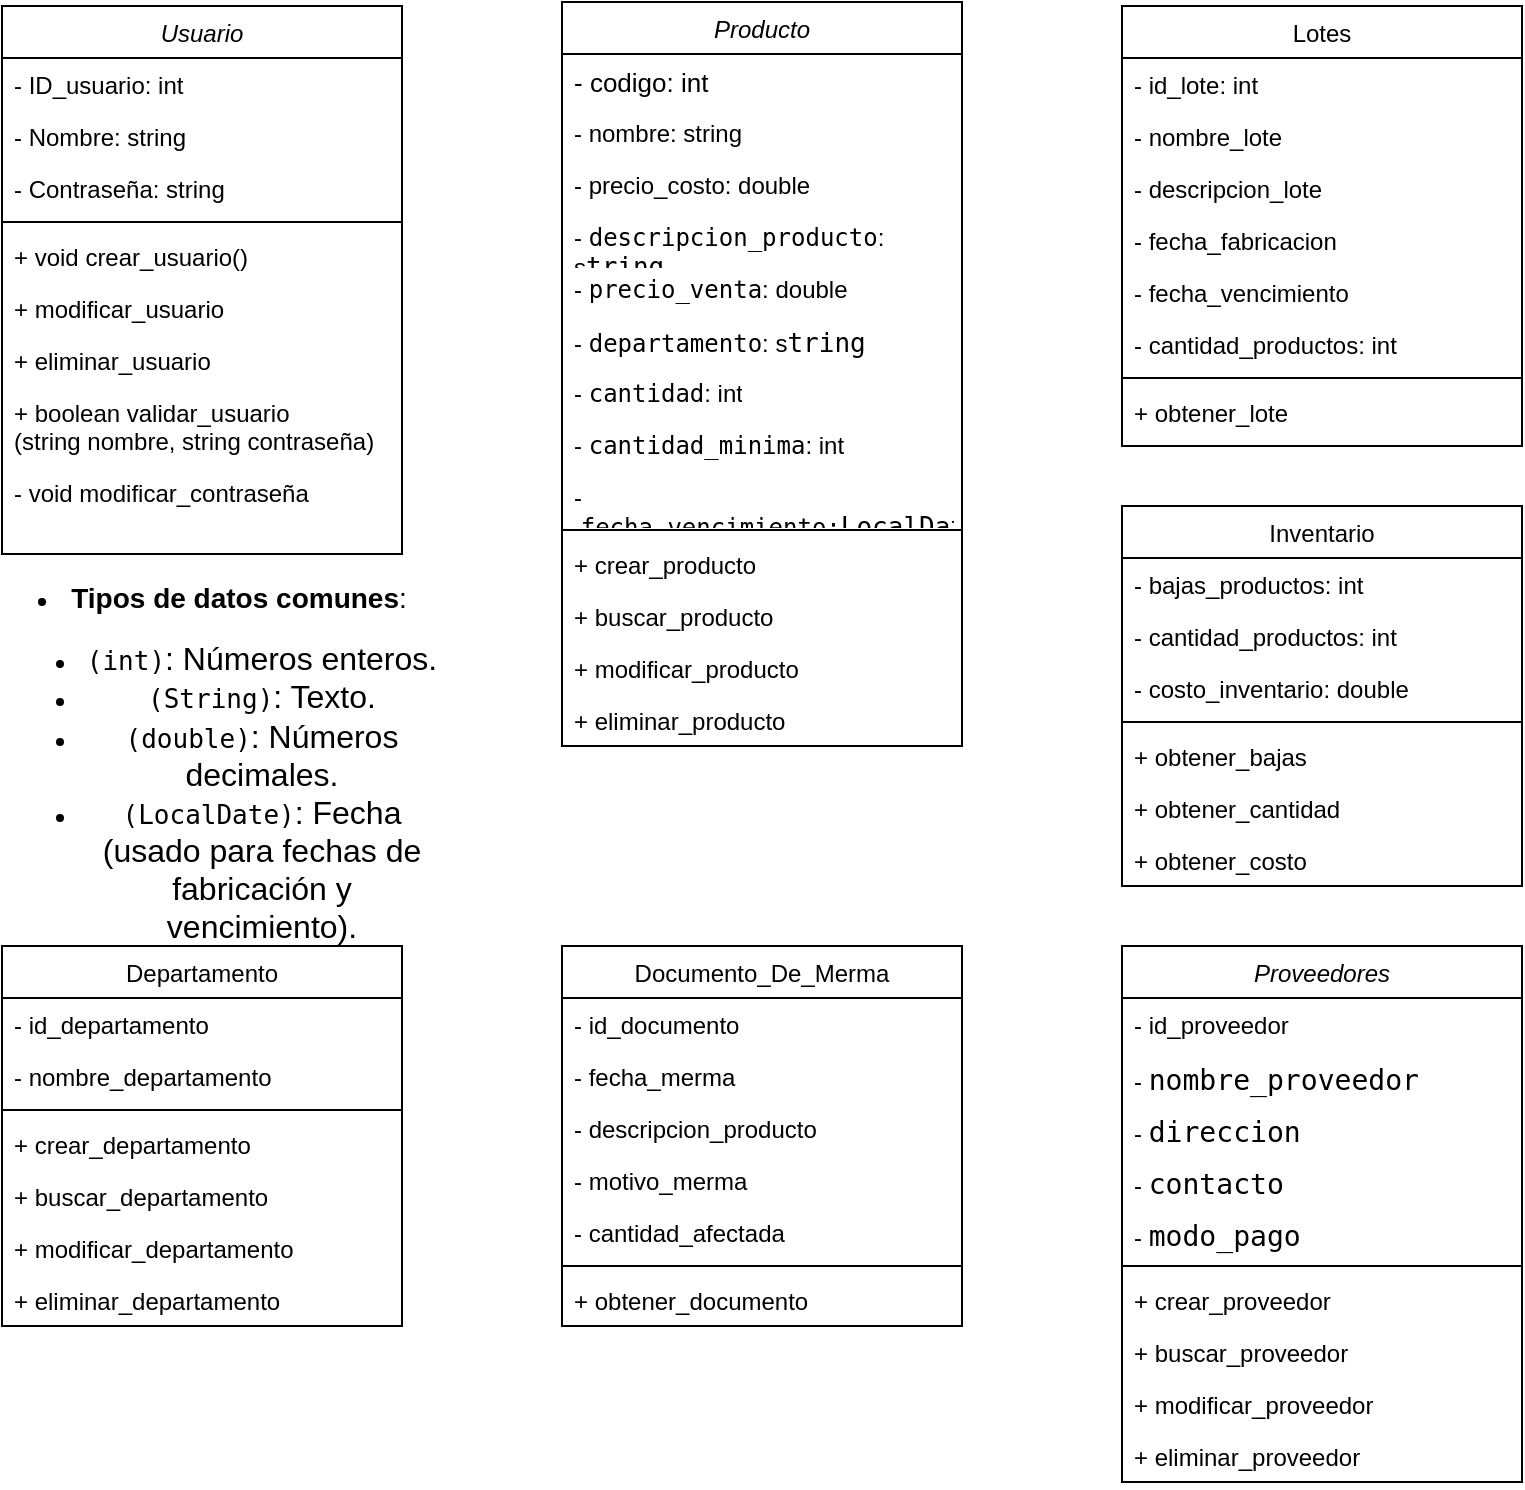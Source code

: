 <mxfile version="24.7.16">
  <diagram id="C5RBs43oDa-KdzZeNtuy" name="Page-1">
    <mxGraphModel dx="756" dy="388" grid="1" gridSize="10" guides="1" tooltips="1" connect="1" arrows="1" fold="1" page="1" pageScale="1" pageWidth="827" pageHeight="1169" math="0" shadow="0">
      <root>
        <mxCell id="WIyWlLk6GJQsqaUBKTNV-0" />
        <mxCell id="WIyWlLk6GJQsqaUBKTNV-1" parent="WIyWlLk6GJQsqaUBKTNV-0" />
        <mxCell id="zkfFHV4jXpPFQw0GAbJ--0" value="Usuario" style="swimlane;fontStyle=2;align=center;verticalAlign=top;childLayout=stackLayout;horizontal=1;startSize=26;horizontalStack=0;resizeParent=1;resizeLast=0;collapsible=1;marginBottom=0;rounded=0;shadow=0;strokeWidth=1;" parent="WIyWlLk6GJQsqaUBKTNV-1" vertex="1">
          <mxGeometry x="40" y="40" width="200" height="274" as="geometry">
            <mxRectangle x="230" y="140" width="160" height="26" as="alternateBounds" />
          </mxGeometry>
        </mxCell>
        <mxCell id="zkfFHV4jXpPFQw0GAbJ--1" value="- ID_usuario: int" style="text;align=left;verticalAlign=top;spacingLeft=4;spacingRight=4;overflow=hidden;rotatable=0;points=[[0,0.5],[1,0.5]];portConstraint=eastwest;" parent="zkfFHV4jXpPFQw0GAbJ--0" vertex="1">
          <mxGeometry y="26" width="200" height="26" as="geometry" />
        </mxCell>
        <mxCell id="zkfFHV4jXpPFQw0GAbJ--2" value="- Nombre: string" style="text;align=left;verticalAlign=top;spacingLeft=4;spacingRight=4;overflow=hidden;rotatable=0;points=[[0,0.5],[1,0.5]];portConstraint=eastwest;rounded=0;shadow=0;html=0;" parent="zkfFHV4jXpPFQw0GAbJ--0" vertex="1">
          <mxGeometry y="52" width="200" height="26" as="geometry" />
        </mxCell>
        <mxCell id="zkfFHV4jXpPFQw0GAbJ--3" value="- Contraseña: string" style="text;align=left;verticalAlign=top;spacingLeft=4;spacingRight=4;overflow=hidden;rotatable=0;points=[[0,0.5],[1,0.5]];portConstraint=eastwest;rounded=0;shadow=0;html=0;" parent="zkfFHV4jXpPFQw0GAbJ--0" vertex="1">
          <mxGeometry y="78" width="200" height="26" as="geometry" />
        </mxCell>
        <mxCell id="zkfFHV4jXpPFQw0GAbJ--4" value="" style="line;html=1;strokeWidth=1;align=left;verticalAlign=middle;spacingTop=-1;spacingLeft=3;spacingRight=3;rotatable=0;labelPosition=right;points=[];portConstraint=eastwest;" parent="zkfFHV4jXpPFQw0GAbJ--0" vertex="1">
          <mxGeometry y="104" width="200" height="8" as="geometry" />
        </mxCell>
        <mxCell id="AEPmpZOli4dW2N7cKXhk-19" value="+ void crear_usuario()" style="text;align=left;verticalAlign=top;spacingLeft=4;spacingRight=4;overflow=hidden;rotatable=0;points=[[0,0.5],[1,0.5]];portConstraint=eastwest;" parent="zkfFHV4jXpPFQw0GAbJ--0" vertex="1">
          <mxGeometry y="112" width="200" height="26" as="geometry" />
        </mxCell>
        <mxCell id="AEPmpZOli4dW2N7cKXhk-21" value="+ modificar_usuario" style="text;align=left;verticalAlign=top;spacingLeft=4;spacingRight=4;overflow=hidden;rotatable=0;points=[[0,0.5],[1,0.5]];portConstraint=eastwest;" parent="zkfFHV4jXpPFQw0GAbJ--0" vertex="1">
          <mxGeometry y="138" width="200" height="26" as="geometry" />
        </mxCell>
        <mxCell id="AEPmpZOli4dW2N7cKXhk-24" value="+ eliminar_usuario" style="text;align=left;verticalAlign=top;spacingLeft=4;spacingRight=4;overflow=hidden;rotatable=0;points=[[0,0.5],[1,0.5]];portConstraint=eastwest;" parent="zkfFHV4jXpPFQw0GAbJ--0" vertex="1">
          <mxGeometry y="164" width="200" height="26" as="geometry" />
        </mxCell>
        <mxCell id="AEPmpZOli4dW2N7cKXhk-25" value="+ boolean validar_usuario &#xa;(string nombre, string contraseña)" style="text;align=left;verticalAlign=top;spacingLeft=4;spacingRight=4;overflow=hidden;rotatable=0;points=[[0,0.5],[1,0.5]];portConstraint=eastwest;" parent="zkfFHV4jXpPFQw0GAbJ--0" vertex="1">
          <mxGeometry y="190" width="200" height="40" as="geometry" />
        </mxCell>
        <mxCell id="AEPmpZOli4dW2N7cKXhk-23" value="- void modificar_contraseña" style="text;align=left;verticalAlign=top;spacingLeft=4;spacingRight=4;overflow=hidden;rotatable=0;points=[[0,0.5],[1,0.5]];portConstraint=eastwest;" parent="zkfFHV4jXpPFQw0GAbJ--0" vertex="1">
          <mxGeometry y="230" width="200" height="30" as="geometry" />
        </mxCell>
        <mxCell id="zkfFHV4jXpPFQw0GAbJ--6" value="Documento_De_Merma" style="swimlane;fontStyle=0;align=center;verticalAlign=top;childLayout=stackLayout;horizontal=1;startSize=26;horizontalStack=0;resizeParent=1;resizeLast=0;collapsible=1;marginBottom=0;rounded=0;shadow=0;strokeWidth=1;" parent="WIyWlLk6GJQsqaUBKTNV-1" vertex="1">
          <mxGeometry x="320" y="510" width="200" height="190" as="geometry">
            <mxRectangle x="130" y="380" width="160" height="26" as="alternateBounds" />
          </mxGeometry>
        </mxCell>
        <mxCell id="zkfFHV4jXpPFQw0GAbJ--7" value="- id_documento" style="text;align=left;verticalAlign=top;spacingLeft=4;spacingRight=4;overflow=hidden;rotatable=0;points=[[0,0.5],[1,0.5]];portConstraint=eastwest;" parent="zkfFHV4jXpPFQw0GAbJ--6" vertex="1">
          <mxGeometry y="26" width="200" height="26" as="geometry" />
        </mxCell>
        <mxCell id="PkGunIE6QeiL3xr68-80-14" value="- fecha_merma" style="text;align=left;verticalAlign=top;spacingLeft=4;spacingRight=4;overflow=hidden;rotatable=0;points=[[0,0.5],[1,0.5]];portConstraint=eastwest;" vertex="1" parent="zkfFHV4jXpPFQw0GAbJ--6">
          <mxGeometry y="52" width="200" height="26" as="geometry" />
        </mxCell>
        <mxCell id="PkGunIE6QeiL3xr68-80-15" value="- descripcion_producto" style="text;align=left;verticalAlign=top;spacingLeft=4;spacingRight=4;overflow=hidden;rotatable=0;points=[[0,0.5],[1,0.5]];portConstraint=eastwest;" vertex="1" parent="zkfFHV4jXpPFQw0GAbJ--6">
          <mxGeometry y="78" width="200" height="26" as="geometry" />
        </mxCell>
        <mxCell id="PkGunIE6QeiL3xr68-80-16" value="- motivo_merma" style="text;align=left;verticalAlign=top;spacingLeft=4;spacingRight=4;overflow=hidden;rotatable=0;points=[[0,0.5],[1,0.5]];portConstraint=eastwest;" vertex="1" parent="zkfFHV4jXpPFQw0GAbJ--6">
          <mxGeometry y="104" width="200" height="26" as="geometry" />
        </mxCell>
        <mxCell id="PkGunIE6QeiL3xr68-80-13" value="- cantidad_afectada" style="text;align=left;verticalAlign=top;spacingLeft=4;spacingRight=4;overflow=hidden;rotatable=0;points=[[0,0.5],[1,0.5]];portConstraint=eastwest;" vertex="1" parent="zkfFHV4jXpPFQw0GAbJ--6">
          <mxGeometry y="130" width="200" height="26" as="geometry" />
        </mxCell>
        <mxCell id="zkfFHV4jXpPFQw0GAbJ--9" value="" style="line;html=1;strokeWidth=1;align=left;verticalAlign=middle;spacingTop=-1;spacingLeft=3;spacingRight=3;rotatable=0;labelPosition=right;points=[];portConstraint=eastwest;" parent="zkfFHV4jXpPFQw0GAbJ--6" vertex="1">
          <mxGeometry y="156" width="200" height="8" as="geometry" />
        </mxCell>
        <mxCell id="zkfFHV4jXpPFQw0GAbJ--10" value="+ obtener_documento" style="text;align=left;verticalAlign=top;spacingLeft=4;spacingRight=4;overflow=hidden;rotatable=0;points=[[0,0.5],[1,0.5]];portConstraint=eastwest;fontStyle=0" parent="zkfFHV4jXpPFQw0GAbJ--6" vertex="1">
          <mxGeometry y="164" width="200" height="26" as="geometry" />
        </mxCell>
        <mxCell id="AEPmpZOli4dW2N7cKXhk-31" value="Inventario" style="swimlane;fontStyle=0;align=center;verticalAlign=top;childLayout=stackLayout;horizontal=1;startSize=26;horizontalStack=0;resizeParent=1;resizeLast=0;collapsible=1;marginBottom=0;rounded=0;shadow=0;strokeWidth=1;" parent="WIyWlLk6GJQsqaUBKTNV-1" vertex="1">
          <mxGeometry x="600" y="290" width="200" height="190" as="geometry">
            <mxRectangle x="130" y="380" width="160" height="26" as="alternateBounds" />
          </mxGeometry>
        </mxCell>
        <mxCell id="AEPmpZOli4dW2N7cKXhk-32" value="- bajas_productos: int" style="text;align=left;verticalAlign=top;spacingLeft=4;spacingRight=4;overflow=hidden;rotatable=0;points=[[0,0.5],[1,0.5]];portConstraint=eastwest;" parent="AEPmpZOli4dW2N7cKXhk-31" vertex="1">
          <mxGeometry y="26" width="200" height="26" as="geometry" />
        </mxCell>
        <mxCell id="PkGunIE6QeiL3xr68-80-6" value="- cantidad_productos: int" style="text;align=left;verticalAlign=top;spacingLeft=4;spacingRight=4;overflow=hidden;rotatable=0;points=[[0,0.5],[1,0.5]];portConstraint=eastwest;" vertex="1" parent="AEPmpZOli4dW2N7cKXhk-31">
          <mxGeometry y="52" width="200" height="26" as="geometry" />
        </mxCell>
        <mxCell id="PkGunIE6QeiL3xr68-80-5" value="- costo_inventario: double" style="text;align=left;verticalAlign=top;spacingLeft=4;spacingRight=4;overflow=hidden;rotatable=0;points=[[0,0.5],[1,0.5]];portConstraint=eastwest;" vertex="1" parent="AEPmpZOli4dW2N7cKXhk-31">
          <mxGeometry y="78" width="200" height="26" as="geometry" />
        </mxCell>
        <mxCell id="AEPmpZOli4dW2N7cKXhk-33" value="" style="line;html=1;strokeWidth=1;align=left;verticalAlign=middle;spacingTop=-1;spacingLeft=3;spacingRight=3;rotatable=0;labelPosition=right;points=[];portConstraint=eastwest;" parent="AEPmpZOli4dW2N7cKXhk-31" vertex="1">
          <mxGeometry y="104" width="200" height="8" as="geometry" />
        </mxCell>
        <mxCell id="AEPmpZOli4dW2N7cKXhk-34" value="+ obtener_bajas" style="text;align=left;verticalAlign=top;spacingLeft=4;spacingRight=4;overflow=hidden;rotatable=0;points=[[0,0.5],[1,0.5]];portConstraint=eastwest;fontStyle=0" parent="AEPmpZOli4dW2N7cKXhk-31" vertex="1">
          <mxGeometry y="112" width="200" height="26" as="geometry" />
        </mxCell>
        <mxCell id="AEPmpZOli4dW2N7cKXhk-35" value="+ obtener_cantidad" style="text;align=left;verticalAlign=top;spacingLeft=4;spacingRight=4;overflow=hidden;rotatable=0;points=[[0,0.5],[1,0.5]];portConstraint=eastwest;" parent="AEPmpZOli4dW2N7cKXhk-31" vertex="1">
          <mxGeometry y="138" width="200" height="26" as="geometry" />
        </mxCell>
        <mxCell id="AEPmpZOli4dW2N7cKXhk-37" value="+ obtener_costo" style="text;align=left;verticalAlign=top;spacingLeft=4;spacingRight=4;overflow=hidden;rotatable=0;points=[[0,0.5],[1,0.5]];portConstraint=eastwest;" parent="AEPmpZOli4dW2N7cKXhk-31" vertex="1">
          <mxGeometry y="164" width="200" height="26" as="geometry" />
        </mxCell>
        <mxCell id="AEPmpZOli4dW2N7cKXhk-61" value="Proveedores" style="swimlane;fontStyle=2;align=center;verticalAlign=top;childLayout=stackLayout;horizontal=1;startSize=26;horizontalStack=0;resizeParent=1;resizeLast=0;collapsible=1;marginBottom=0;rounded=0;shadow=0;strokeWidth=1;" parent="WIyWlLk6GJQsqaUBKTNV-1" vertex="1">
          <mxGeometry x="600" y="510" width="200" height="268" as="geometry">
            <mxRectangle x="230" y="140" width="160" height="26" as="alternateBounds" />
          </mxGeometry>
        </mxCell>
        <mxCell id="AEPmpZOli4dW2N7cKXhk-62" value="- id_proveedor" style="text;align=left;verticalAlign=top;spacingLeft=4;spacingRight=4;overflow=hidden;rotatable=0;points=[[0,0.5],[1,0.5]];portConstraint=eastwest;" parent="AEPmpZOli4dW2N7cKXhk-61" vertex="1">
          <mxGeometry y="26" width="200" height="26" as="geometry" />
        </mxCell>
        <mxCell id="AEPmpZOli4dW2N7cKXhk-66" value="&lt;span style=&quot;text-wrap-mode: nowrap;&quot;&gt;-&amp;nbsp;&lt;/span&gt;&lt;span style=&quot;font-family: monospace; font-size: 14.04px; text-align: center;&quot;&gt;nombre_proveedor&lt;/span&gt;" style="text;strokeColor=none;fillColor=none;align=left;verticalAlign=top;spacingLeft=4;spacingRight=4;overflow=hidden;rotatable=0;points=[[0,0.5],[1,0.5]];portConstraint=eastwest;whiteSpace=wrap;html=1;" parent="AEPmpZOli4dW2N7cKXhk-61" vertex="1">
          <mxGeometry y="52" width="200" height="26" as="geometry" />
        </mxCell>
        <mxCell id="AEPmpZOli4dW2N7cKXhk-65" value="&lt;span style=&quot;text-wrap-mode: nowrap;&quot;&gt;-&amp;nbsp;&lt;/span&gt;&lt;span style=&quot;font-family: monospace; font-size: 14.04px; text-align: center;&quot;&gt;direccion&lt;/span&gt;" style="text;strokeColor=none;fillColor=none;align=left;verticalAlign=top;spacingLeft=4;spacingRight=4;overflow=hidden;rotatable=0;points=[[0,0.5],[1,0.5]];portConstraint=eastwest;whiteSpace=wrap;html=1;" parent="AEPmpZOli4dW2N7cKXhk-61" vertex="1">
          <mxGeometry y="78" width="200" height="26" as="geometry" />
        </mxCell>
        <mxCell id="AEPmpZOli4dW2N7cKXhk-99" value="&lt;span style=&quot;text-wrap-mode: nowrap;&quot;&gt;-&amp;nbsp;&lt;/span&gt;&lt;span style=&quot;font-family: monospace; font-size: 14.04px; text-align: center;&quot;&gt;contacto&lt;/span&gt;" style="text;strokeColor=none;fillColor=none;align=left;verticalAlign=top;spacingLeft=4;spacingRight=4;overflow=hidden;rotatable=0;points=[[0,0.5],[1,0.5]];portConstraint=eastwest;whiteSpace=wrap;html=1;" parent="AEPmpZOli4dW2N7cKXhk-61" vertex="1">
          <mxGeometry y="104" width="200" height="26" as="geometry" />
        </mxCell>
        <mxCell id="AEPmpZOli4dW2N7cKXhk-103" value="&lt;span style=&quot;text-wrap-mode: nowrap;&quot;&gt;-&amp;nbsp;&lt;/span&gt;&lt;span style=&quot;font-family: monospace; font-size: 14.04px; text-align: center;&quot;&gt;modo_pago&lt;/span&gt;" style="text;strokeColor=none;fillColor=none;align=left;verticalAlign=top;spacingLeft=4;spacingRight=4;overflow=hidden;rotatable=0;points=[[0,0.5],[1,0.5]];portConstraint=eastwest;whiteSpace=wrap;html=1;" parent="AEPmpZOli4dW2N7cKXhk-61" vertex="1">
          <mxGeometry y="130" width="200" height="26" as="geometry" />
        </mxCell>
        <mxCell id="AEPmpZOli4dW2N7cKXhk-69" value="" style="line;html=1;strokeWidth=1;align=left;verticalAlign=middle;spacingTop=-1;spacingLeft=3;spacingRight=3;rotatable=0;labelPosition=right;points=[];portConstraint=eastwest;" parent="AEPmpZOli4dW2N7cKXhk-61" vertex="1">
          <mxGeometry y="156" width="200" height="8" as="geometry" />
        </mxCell>
        <mxCell id="9rkBWfhvwwIUuKAjocJV-7" value="+ crear_proveedor" style="text;align=left;verticalAlign=top;spacingLeft=4;spacingRight=4;overflow=hidden;rotatable=0;points=[[0,0.5],[1,0.5]];portConstraint=eastwest;" parent="AEPmpZOli4dW2N7cKXhk-61" vertex="1">
          <mxGeometry y="164" width="200" height="26" as="geometry" />
        </mxCell>
        <mxCell id="AEPmpZOli4dW2N7cKXhk-75" value="+ buscar_proveedor" style="text;align=left;verticalAlign=top;spacingLeft=4;spacingRight=4;overflow=hidden;rotatable=0;points=[[0,0.5],[1,0.5]];portConstraint=eastwest;" parent="AEPmpZOli4dW2N7cKXhk-61" vertex="1">
          <mxGeometry y="190" width="200" height="26" as="geometry" />
        </mxCell>
        <mxCell id="AEPmpZOli4dW2N7cKXhk-76" value="+ modificar_proveedor" style="text;align=left;verticalAlign=top;spacingLeft=4;spacingRight=4;overflow=hidden;rotatable=0;points=[[0,0.5],[1,0.5]];portConstraint=eastwest;" parent="AEPmpZOli4dW2N7cKXhk-61" vertex="1">
          <mxGeometry y="216" width="200" height="26" as="geometry" />
        </mxCell>
        <mxCell id="AEPmpZOli4dW2N7cKXhk-98" value="+ eliminar_proveedor" style="text;align=left;verticalAlign=top;spacingLeft=4;spacingRight=4;overflow=hidden;rotatable=0;points=[[0,0.5],[1,0.5]];portConstraint=eastwest;" parent="AEPmpZOli4dW2N7cKXhk-61" vertex="1">
          <mxGeometry y="242" width="200" height="26" as="geometry" />
        </mxCell>
        <mxCell id="AEPmpZOli4dW2N7cKXhk-80" value="Producto" style="swimlane;fontStyle=2;align=center;verticalAlign=top;childLayout=stackLayout;horizontal=1;startSize=26;horizontalStack=0;resizeParent=1;resizeLast=0;collapsible=1;marginBottom=0;rounded=0;shadow=0;strokeWidth=1;" parent="WIyWlLk6GJQsqaUBKTNV-1" vertex="1">
          <mxGeometry x="320" y="38" width="200" height="372" as="geometry">
            <mxRectangle x="230" y="140" width="160" height="26" as="alternateBounds" />
          </mxGeometry>
        </mxCell>
        <mxCell id="AEPmpZOli4dW2N7cKXhk-81" value="- codigo: int" style="text;align=left;verticalAlign=top;spacingLeft=4;spacingRight=4;overflow=hidden;rotatable=0;points=[[0,0.5],[1,0.5]];portConstraint=eastwest;fontSize=13;" parent="AEPmpZOli4dW2N7cKXhk-80" vertex="1">
          <mxGeometry y="26" width="200" height="26" as="geometry" />
        </mxCell>
        <mxCell id="AEPmpZOli4dW2N7cKXhk-82" value="- nombre: string" style="text;align=left;verticalAlign=top;spacingLeft=4;spacingRight=4;overflow=hidden;rotatable=0;points=[[0,0.5],[1,0.5]];portConstraint=eastwest;rounded=0;shadow=0;html=0;" parent="AEPmpZOli4dW2N7cKXhk-80" vertex="1">
          <mxGeometry y="52" width="200" height="26" as="geometry" />
        </mxCell>
        <mxCell id="AEPmpZOli4dW2N7cKXhk-83" value="- precio_costo: double" style="text;align=left;verticalAlign=top;spacingLeft=4;spacingRight=4;overflow=hidden;rotatable=0;points=[[0,0.5],[1,0.5]];portConstraint=eastwest;rounded=0;shadow=0;html=0;" parent="AEPmpZOli4dW2N7cKXhk-80" vertex="1">
          <mxGeometry y="78" width="200" height="26" as="geometry" />
        </mxCell>
        <mxCell id="AEPmpZOli4dW2N7cKXhk-84" value="&lt;span style=&quot;text-wrap-mode: nowrap;&quot;&gt;-&amp;nbsp;&lt;/span&gt;&lt;span style=&quot;font-family: monospace; text-align: center;&quot;&gt;descripcion_producto&lt;/span&gt;&lt;span style=&quot;text-wrap-mode: nowrap;&quot;&gt;: s&lt;/span&gt;&lt;span style=&quot;padding: 0px; margin: 0px; font-family: monospace; font-size: medium; text-align: center;&quot;&gt;tring&lt;/span&gt;" style="text;strokeColor=none;fillColor=none;align=left;verticalAlign=top;spacingLeft=4;spacingRight=4;overflow=hidden;rotatable=0;points=[[0,0.5],[1,0.5]];portConstraint=eastwest;whiteSpace=wrap;html=1;" parent="AEPmpZOli4dW2N7cKXhk-80" vertex="1">
          <mxGeometry y="104" width="200" height="26" as="geometry" />
        </mxCell>
        <mxCell id="AEPmpZOli4dW2N7cKXhk-85" value="&lt;span style=&quot;text-wrap-mode: nowrap;&quot;&gt;-&amp;nbsp;&lt;/span&gt;&lt;span style=&quot;font-family: monospace; text-align: center;&quot;&gt;precio_venta&lt;/span&gt;&lt;span style=&quot;text-wrap-mode: nowrap;&quot;&gt;: double&lt;/span&gt;" style="text;strokeColor=none;fillColor=none;align=left;verticalAlign=top;spacingLeft=4;spacingRight=4;overflow=hidden;rotatable=0;points=[[0,0.5],[1,0.5]];portConstraint=eastwest;whiteSpace=wrap;html=1;" parent="AEPmpZOli4dW2N7cKXhk-80" vertex="1">
          <mxGeometry y="130" width="200" height="26" as="geometry" />
        </mxCell>
        <mxCell id="AEPmpZOli4dW2N7cKXhk-86" value="&lt;span style=&quot;text-wrap-mode: nowrap;&quot;&gt;-&amp;nbsp;&lt;/span&gt;&lt;span style=&quot;font-family: monospace; text-align: center;&quot;&gt;departamento&lt;/span&gt;&lt;span style=&quot;text-wrap-mode: nowrap;&quot;&gt;: s&lt;/span&gt;&lt;span style=&quot;padding: 0px; margin: 0px; font-family: monospace; font-size: medium; text-align: center;&quot;&gt;tring&lt;/span&gt;" style="text;strokeColor=none;fillColor=none;align=left;verticalAlign=top;spacingLeft=4;spacingRight=4;overflow=hidden;rotatable=0;points=[[0,0.5],[1,0.5]];portConstraint=eastwest;whiteSpace=wrap;html=1;" parent="AEPmpZOli4dW2N7cKXhk-80" vertex="1">
          <mxGeometry y="156" width="200" height="26" as="geometry" />
        </mxCell>
        <mxCell id="PkGunIE6QeiL3xr68-80-1" value="&lt;span style=&quot;text-wrap-mode: nowrap;&quot;&gt;-&amp;nbsp;&lt;/span&gt;&lt;span style=&quot;font-family: monospace; text-align: center;&quot;&gt;cantidad&lt;/span&gt;&lt;span style=&quot;text-wrap-mode: nowrap;&quot;&gt;: int&lt;/span&gt;" style="text;strokeColor=none;fillColor=none;align=left;verticalAlign=top;spacingLeft=4;spacingRight=4;overflow=hidden;rotatable=0;points=[[0,0.5],[1,0.5]];portConstraint=eastwest;whiteSpace=wrap;html=1;" vertex="1" parent="AEPmpZOli4dW2N7cKXhk-80">
          <mxGeometry y="182" width="200" height="26" as="geometry" />
        </mxCell>
        <mxCell id="PkGunIE6QeiL3xr68-80-3" value="&lt;span style=&quot;text-wrap-mode: nowrap;&quot;&gt;-&amp;nbsp;&lt;/span&gt;&lt;span style=&quot;font-family: monospace; text-align: center;&quot;&gt;cantidad_minima&lt;/span&gt;&lt;span style=&quot;text-wrap-mode: nowrap;&quot;&gt;: int&lt;/span&gt;" style="text;strokeColor=none;fillColor=none;align=left;verticalAlign=top;spacingLeft=4;spacingRight=4;overflow=hidden;rotatable=0;points=[[0,0.5],[1,0.5]];portConstraint=eastwest;whiteSpace=wrap;html=1;" vertex="1" parent="AEPmpZOli4dW2N7cKXhk-80">
          <mxGeometry y="208" width="200" height="26" as="geometry" />
        </mxCell>
        <mxCell id="PkGunIE6QeiL3xr68-80-2" value="&lt;span style=&quot;text-wrap-mode: nowrap;&quot;&gt;-&amp;nbsp;&lt;/span&gt;&lt;span style=&quot;font-family: monospace; text-align: center;&quot;&gt;fecha_vencimiento:&lt;/span&gt;&lt;span style=&quot;font-family: monospace; font-size: medium; text-align: center;&quot;&gt;LocalDate&lt;/span&gt;" style="text;strokeColor=none;fillColor=none;align=left;verticalAlign=top;spacingLeft=4;spacingRight=4;overflow=hidden;rotatable=0;points=[[0,0.5],[1,0.5]];portConstraint=eastwest;whiteSpace=wrap;html=1;" vertex="1" parent="AEPmpZOli4dW2N7cKXhk-80">
          <mxGeometry y="234" width="200" height="26" as="geometry" />
        </mxCell>
        <mxCell id="AEPmpZOli4dW2N7cKXhk-87" value="" style="line;html=1;strokeWidth=1;align=left;verticalAlign=middle;spacingTop=-1;spacingLeft=3;spacingRight=3;rotatable=0;labelPosition=right;points=[];portConstraint=eastwest;" parent="AEPmpZOli4dW2N7cKXhk-80" vertex="1">
          <mxGeometry y="260" width="200" height="8" as="geometry" />
        </mxCell>
        <mxCell id="AEPmpZOli4dW2N7cKXhk-88" value="+ crear_producto" style="text;align=left;verticalAlign=top;spacingLeft=4;spacingRight=4;overflow=hidden;rotatable=0;points=[[0,0.5],[1,0.5]];portConstraint=eastwest;" parent="AEPmpZOli4dW2N7cKXhk-80" vertex="1">
          <mxGeometry y="268" width="200" height="26" as="geometry" />
        </mxCell>
        <mxCell id="AEPmpZOli4dW2N7cKXhk-89" value="+ buscar_producto" style="text;align=left;verticalAlign=top;spacingLeft=4;spacingRight=4;overflow=hidden;rotatable=0;points=[[0,0.5],[1,0.5]];portConstraint=eastwest;" parent="AEPmpZOli4dW2N7cKXhk-80" vertex="1">
          <mxGeometry y="294" width="200" height="26" as="geometry" />
        </mxCell>
        <mxCell id="AEPmpZOli4dW2N7cKXhk-90" value="+ modificar_producto" style="text;align=left;verticalAlign=top;spacingLeft=4;spacingRight=4;overflow=hidden;rotatable=0;points=[[0,0.5],[1,0.5]];portConstraint=eastwest;" parent="AEPmpZOli4dW2N7cKXhk-80" vertex="1">
          <mxGeometry y="320" width="200" height="26" as="geometry" />
        </mxCell>
        <mxCell id="AEPmpZOli4dW2N7cKXhk-91" value="+ eliminar_producto" style="text;align=left;verticalAlign=top;spacingLeft=4;spacingRight=4;overflow=hidden;rotatable=0;points=[[0,0.5],[1,0.5]];portConstraint=eastwest;" parent="AEPmpZOli4dW2N7cKXhk-80" vertex="1">
          <mxGeometry y="346" width="200" height="26" as="geometry" />
        </mxCell>
        <mxCell id="vBzN3tZpcap-TTZxw3AA-22" value="Lotes" style="swimlane;fontStyle=0;align=center;verticalAlign=top;childLayout=stackLayout;horizontal=1;startSize=26;horizontalStack=0;resizeParent=1;resizeLast=0;collapsible=1;marginBottom=0;rounded=0;shadow=0;strokeWidth=1;" parent="WIyWlLk6GJQsqaUBKTNV-1" vertex="1">
          <mxGeometry x="600" y="40" width="200" height="220" as="geometry">
            <mxRectangle x="130" y="380" width="160" height="26" as="alternateBounds" />
          </mxGeometry>
        </mxCell>
        <mxCell id="vBzN3tZpcap-TTZxw3AA-23" value="- id_lote: int" style="text;align=left;verticalAlign=top;spacingLeft=4;spacingRight=4;overflow=hidden;rotatable=0;points=[[0,0.5],[1,0.5]];portConstraint=eastwest;" parent="vBzN3tZpcap-TTZxw3AA-22" vertex="1">
          <mxGeometry y="26" width="200" height="26" as="geometry" />
        </mxCell>
        <mxCell id="vBzN3tZpcap-TTZxw3AA-29" value="- nombre_lote" style="text;align=left;verticalAlign=top;spacingLeft=4;spacingRight=4;overflow=hidden;rotatable=0;points=[[0,0.5],[1,0.5]];portConstraint=eastwest;" parent="vBzN3tZpcap-TTZxw3AA-22" vertex="1">
          <mxGeometry y="52" width="200" height="26" as="geometry" />
        </mxCell>
        <mxCell id="vBzN3tZpcap-TTZxw3AA-30" value="- descripcion_lote" style="text;align=left;verticalAlign=top;spacingLeft=4;spacingRight=4;overflow=hidden;rotatable=0;points=[[0,0.5],[1,0.5]];portConstraint=eastwest;" parent="vBzN3tZpcap-TTZxw3AA-22" vertex="1">
          <mxGeometry y="78" width="200" height="26" as="geometry" />
        </mxCell>
        <mxCell id="vBzN3tZpcap-TTZxw3AA-32" value="- fecha_fabricacion" style="text;align=left;verticalAlign=top;spacingLeft=4;spacingRight=4;overflow=hidden;rotatable=0;points=[[0,0.5],[1,0.5]];portConstraint=eastwest;" parent="vBzN3tZpcap-TTZxw3AA-22" vertex="1">
          <mxGeometry y="104" width="200" height="26" as="geometry" />
        </mxCell>
        <mxCell id="vBzN3tZpcap-TTZxw3AA-28" value="- fecha_vencimiento" style="text;align=left;verticalAlign=top;spacingLeft=4;spacingRight=4;overflow=hidden;rotatable=0;points=[[0,0.5],[1,0.5]];portConstraint=eastwest;" parent="vBzN3tZpcap-TTZxw3AA-22" vertex="1">
          <mxGeometry y="130" width="200" height="26" as="geometry" />
        </mxCell>
        <mxCell id="PkGunIE6QeiL3xr68-80-4" value="- cantidad_productos: int" style="text;align=left;verticalAlign=top;spacingLeft=4;spacingRight=4;overflow=hidden;rotatable=0;points=[[0,0.5],[1,0.5]];portConstraint=eastwest;" vertex="1" parent="vBzN3tZpcap-TTZxw3AA-22">
          <mxGeometry y="156" width="200" height="26" as="geometry" />
        </mxCell>
        <mxCell id="vBzN3tZpcap-TTZxw3AA-24" value="" style="line;html=1;strokeWidth=1;align=left;verticalAlign=middle;spacingTop=-1;spacingLeft=3;spacingRight=3;rotatable=0;labelPosition=right;points=[];portConstraint=eastwest;" parent="vBzN3tZpcap-TTZxw3AA-22" vertex="1">
          <mxGeometry y="182" width="200" height="8" as="geometry" />
        </mxCell>
        <mxCell id="vBzN3tZpcap-TTZxw3AA-35" value="+ obtener_lote" style="text;align=left;verticalAlign=top;spacingLeft=4;spacingRight=4;overflow=hidden;rotatable=0;points=[[0,0.5],[1,0.5]];portConstraint=eastwest;" parent="vBzN3tZpcap-TTZxw3AA-22" vertex="1">
          <mxGeometry y="190" width="200" height="26" as="geometry" />
        </mxCell>
        <mxCell id="PkGunIE6QeiL3xr68-80-7" value="Departamento" style="swimlane;fontStyle=0;align=center;verticalAlign=top;childLayout=stackLayout;horizontal=1;startSize=26;horizontalStack=0;resizeParent=1;resizeLast=0;collapsible=1;marginBottom=0;rounded=0;shadow=0;strokeWidth=1;" vertex="1" parent="WIyWlLk6GJQsqaUBKTNV-1">
          <mxGeometry x="40" y="510" width="200" height="190" as="geometry">
            <mxRectangle x="130" y="380" width="160" height="26" as="alternateBounds" />
          </mxGeometry>
        </mxCell>
        <mxCell id="PkGunIE6QeiL3xr68-80-8" value="- id_departamento" style="text;align=left;verticalAlign=top;spacingLeft=4;spacingRight=4;overflow=hidden;rotatable=0;points=[[0,0.5],[1,0.5]];portConstraint=eastwest;" vertex="1" parent="PkGunIE6QeiL3xr68-80-7">
          <mxGeometry y="26" width="200" height="26" as="geometry" />
        </mxCell>
        <mxCell id="PkGunIE6QeiL3xr68-80-17" value="- nombre_departamento" style="text;align=left;verticalAlign=top;spacingLeft=4;spacingRight=4;overflow=hidden;rotatable=0;points=[[0,0.5],[1,0.5]];portConstraint=eastwest;" vertex="1" parent="PkGunIE6QeiL3xr68-80-7">
          <mxGeometry y="52" width="200" height="26" as="geometry" />
        </mxCell>
        <mxCell id="PkGunIE6QeiL3xr68-80-9" value="" style="line;html=1;strokeWidth=1;align=left;verticalAlign=middle;spacingTop=-1;spacingLeft=3;spacingRight=3;rotatable=0;labelPosition=right;points=[];portConstraint=eastwest;" vertex="1" parent="PkGunIE6QeiL3xr68-80-7">
          <mxGeometry y="78" width="200" height="8" as="geometry" />
        </mxCell>
        <mxCell id="PkGunIE6QeiL3xr68-80-10" value="+ crear_departamento" style="text;align=left;verticalAlign=top;spacingLeft=4;spacingRight=4;overflow=hidden;rotatable=0;points=[[0,0.5],[1,0.5]];portConstraint=eastwest;fontStyle=0" vertex="1" parent="PkGunIE6QeiL3xr68-80-7">
          <mxGeometry y="86" width="200" height="26" as="geometry" />
        </mxCell>
        <mxCell id="PkGunIE6QeiL3xr68-80-19" value="+ buscar_departamento" style="text;align=left;verticalAlign=top;spacingLeft=4;spacingRight=4;overflow=hidden;rotatable=0;points=[[0,0.5],[1,0.5]];portConstraint=eastwest;fontStyle=0" vertex="1" parent="PkGunIE6QeiL3xr68-80-7">
          <mxGeometry y="112" width="200" height="26" as="geometry" />
        </mxCell>
        <mxCell id="PkGunIE6QeiL3xr68-80-18" value="+ modificar_departamento" style="text;align=left;verticalAlign=top;spacingLeft=4;spacingRight=4;overflow=hidden;rotatable=0;points=[[0,0.5],[1,0.5]];portConstraint=eastwest;fontStyle=0" vertex="1" parent="PkGunIE6QeiL3xr68-80-7">
          <mxGeometry y="138" width="200" height="26" as="geometry" />
        </mxCell>
        <mxCell id="PkGunIE6QeiL3xr68-80-11" value="+ eliminar_departamento" style="text;align=left;verticalAlign=top;spacingLeft=4;spacingRight=4;overflow=hidden;rotatable=0;points=[[0,0.5],[1,0.5]];portConstraint=eastwest;" vertex="1" parent="PkGunIE6QeiL3xr68-80-7">
          <mxGeometry y="164" width="200" height="26" as="geometry" />
        </mxCell>
        <mxCell id="PkGunIE6QeiL3xr68-80-21" value="&lt;li&gt;&lt;font style=&quot;font-size: 14px;&quot;&gt;&lt;strong&gt;Tipos de datos comunes&lt;/strong&gt;:&lt;/font&gt;&lt;ul&gt;&lt;li&gt;&lt;font size=&quot;3&quot;&gt;&lt;code&gt;(int)&lt;/code&gt;: Números enteros.&lt;/font&gt;&lt;/li&gt;&lt;li&gt;&lt;font size=&quot;3&quot;&gt;&lt;code&gt;(String)&lt;/code&gt;: Texto.&lt;/font&gt;&lt;/li&gt;&lt;li&gt;&lt;font size=&quot;3&quot;&gt;&lt;code&gt;(double)&lt;/code&gt;: Números decimales.&lt;/font&gt;&lt;/li&gt;&lt;li&gt;&lt;font size=&quot;3&quot;&gt;&lt;code&gt;(LocalDate)&lt;/code&gt;: Fecha (usado para fechas de fabricación y vencimiento).&lt;/font&gt;&lt;/li&gt;&lt;/ul&gt;&lt;/li&gt;" style="text;html=1;align=center;verticalAlign=middle;whiteSpace=wrap;rounded=0;" vertex="1" parent="WIyWlLk6GJQsqaUBKTNV-1">
          <mxGeometry x="40" y="350" width="220" height="150" as="geometry" />
        </mxCell>
      </root>
    </mxGraphModel>
  </diagram>
</mxfile>

